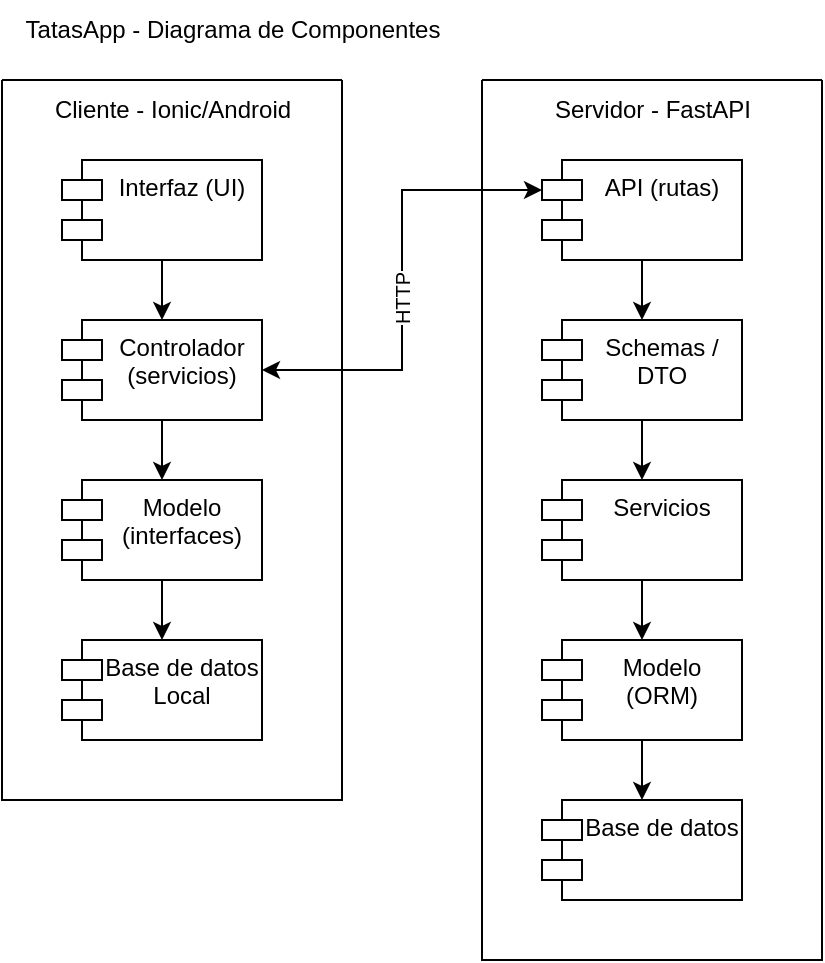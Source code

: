 <mxfile version="26.2.8">
  <diagram name="Página-1" id="aRBsKIMeUlun-SupgtHS">
    <mxGraphModel grid="1" page="1" gridSize="10" guides="1" tooltips="1" connect="1" arrows="1" fold="1" pageScale="1" pageWidth="827" pageHeight="1169" math="0" shadow="0">
      <root>
        <mxCell id="0" />
        <mxCell id="1" parent="0" />
        <mxCell id="hWvhuzEgCgVdA3fSKY0R-1" value="" style="swimlane;startSize=0;" vertex="1" parent="1">
          <mxGeometry x="40" y="40" width="170" height="360" as="geometry">
            <mxRectangle x="10" y="10" width="50" height="40" as="alternateBounds" />
          </mxGeometry>
        </mxCell>
        <mxCell id="hWvhuzEgCgVdA3fSKY0R-7" style="edgeStyle=orthogonalEdgeStyle;rounded=0;orthogonalLoop=1;jettySize=auto;html=1;" edge="1" parent="hWvhuzEgCgVdA3fSKY0R-1" source="hWvhuzEgCgVdA3fSKY0R-2" target="hWvhuzEgCgVdA3fSKY0R-3">
          <mxGeometry relative="1" as="geometry" />
        </mxCell>
        <mxCell id="hWvhuzEgCgVdA3fSKY0R-2" value="Interfaz (UI)" style="shape=module;align=left;spacingLeft=20;align=center;verticalAlign=top;whiteSpace=wrap;html=1;" vertex="1" parent="hWvhuzEgCgVdA3fSKY0R-1">
          <mxGeometry x="30" y="40" width="100" height="50" as="geometry" />
        </mxCell>
        <mxCell id="hWvhuzEgCgVdA3fSKY0R-8" style="edgeStyle=orthogonalEdgeStyle;rounded=0;orthogonalLoop=1;jettySize=auto;html=1;" edge="1" parent="hWvhuzEgCgVdA3fSKY0R-1" source="hWvhuzEgCgVdA3fSKY0R-3" target="hWvhuzEgCgVdA3fSKY0R-4">
          <mxGeometry relative="1" as="geometry" />
        </mxCell>
        <mxCell id="hWvhuzEgCgVdA3fSKY0R-3" value="Controlador (servicios)" style="shape=module;align=left;spacingLeft=20;align=center;verticalAlign=top;whiteSpace=wrap;html=1;" vertex="1" parent="hWvhuzEgCgVdA3fSKY0R-1">
          <mxGeometry x="30" y="120" width="100" height="50" as="geometry" />
        </mxCell>
        <mxCell id="UU4louOMB7K1SQvFf1eG-1" style="edgeStyle=orthogonalEdgeStyle;rounded=0;orthogonalLoop=1;jettySize=auto;html=1;entryX=0.5;entryY=0;entryDx=0;entryDy=0;" edge="1" parent="hWvhuzEgCgVdA3fSKY0R-1" source="hWvhuzEgCgVdA3fSKY0R-4" target="hWvhuzEgCgVdA3fSKY0R-6">
          <mxGeometry relative="1" as="geometry" />
        </mxCell>
        <mxCell id="hWvhuzEgCgVdA3fSKY0R-4" value="Modelo (interfaces)" style="shape=module;align=left;spacingLeft=20;align=center;verticalAlign=top;whiteSpace=wrap;html=1;" vertex="1" parent="hWvhuzEgCgVdA3fSKY0R-1">
          <mxGeometry x="30" y="200" width="100" height="50" as="geometry" />
        </mxCell>
        <mxCell id="hWvhuzEgCgVdA3fSKY0R-6" value="Base de datos Local" style="shape=module;align=left;spacingLeft=20;align=center;verticalAlign=top;whiteSpace=wrap;html=1;" vertex="1" parent="hWvhuzEgCgVdA3fSKY0R-1">
          <mxGeometry x="30" y="280" width="100" height="50" as="geometry" />
        </mxCell>
        <mxCell id="UU4louOMB7K1SQvFf1eG-7" value="Cliente - Ionic/Android" style="text;html=1;align=center;verticalAlign=middle;resizable=0;points=[];autosize=1;strokeColor=none;fillColor=none;" vertex="1" parent="hWvhuzEgCgVdA3fSKY0R-1">
          <mxGeometry x="15" width="140" height="30" as="geometry" />
        </mxCell>
        <mxCell id="hWvhuzEgCgVdA3fSKY0R-11" value="" style="swimlane;startSize=0;" vertex="1" parent="1">
          <mxGeometry x="280" y="40" width="170" height="440" as="geometry">
            <mxRectangle x="10" y="10" width="50" height="40" as="alternateBounds" />
          </mxGeometry>
        </mxCell>
        <mxCell id="UU4louOMB7K1SQvFf1eG-10" style="edgeStyle=orthogonalEdgeStyle;rounded=0;orthogonalLoop=1;jettySize=auto;html=1;entryX=0.5;entryY=0;entryDx=0;entryDy=0;" edge="1" parent="hWvhuzEgCgVdA3fSKY0R-11" source="hWvhuzEgCgVdA3fSKY0R-13" target="UU4louOMB7K1SQvFf1eG-9">
          <mxGeometry relative="1" as="geometry" />
        </mxCell>
        <mxCell id="hWvhuzEgCgVdA3fSKY0R-13" value="API (rutas)" style="shape=module;align=left;spacingLeft=20;align=center;verticalAlign=top;whiteSpace=wrap;html=1;" vertex="1" parent="hWvhuzEgCgVdA3fSKY0R-11">
          <mxGeometry x="30" y="40" width="100" height="50" as="geometry" />
        </mxCell>
        <mxCell id="hWvhuzEgCgVdA3fSKY0R-14" style="edgeStyle=orthogonalEdgeStyle;rounded=0;orthogonalLoop=1;jettySize=auto;html=1;" edge="1" parent="hWvhuzEgCgVdA3fSKY0R-11" source="hWvhuzEgCgVdA3fSKY0R-15" target="hWvhuzEgCgVdA3fSKY0R-17">
          <mxGeometry relative="1" as="geometry" />
        </mxCell>
        <mxCell id="hWvhuzEgCgVdA3fSKY0R-15" value="Servicios" style="shape=module;align=left;spacingLeft=20;align=center;verticalAlign=top;whiteSpace=wrap;html=1;" vertex="1" parent="hWvhuzEgCgVdA3fSKY0R-11">
          <mxGeometry x="30" y="200" width="100" height="50" as="geometry" />
        </mxCell>
        <mxCell id="hWvhuzEgCgVdA3fSKY0R-16" style="edgeStyle=orthogonalEdgeStyle;rounded=0;orthogonalLoop=1;jettySize=auto;html=1;entryX=0.5;entryY=0;entryDx=0;entryDy=0;" edge="1" parent="hWvhuzEgCgVdA3fSKY0R-11" source="hWvhuzEgCgVdA3fSKY0R-17" target="hWvhuzEgCgVdA3fSKY0R-19">
          <mxGeometry relative="1" as="geometry" />
        </mxCell>
        <mxCell id="hWvhuzEgCgVdA3fSKY0R-17" value="Modelo (ORM)" style="shape=module;align=left;spacingLeft=20;align=center;verticalAlign=top;whiteSpace=wrap;html=1;" vertex="1" parent="hWvhuzEgCgVdA3fSKY0R-11">
          <mxGeometry x="30" y="280" width="100" height="50" as="geometry" />
        </mxCell>
        <mxCell id="hWvhuzEgCgVdA3fSKY0R-19" value="Base de datos" style="shape=module;align=left;spacingLeft=20;align=center;verticalAlign=top;whiteSpace=wrap;html=1;" vertex="1" parent="hWvhuzEgCgVdA3fSKY0R-11">
          <mxGeometry x="30" y="360" width="100" height="50" as="geometry" />
        </mxCell>
        <mxCell id="UU4louOMB7K1SQvFf1eG-8" value="Servidor - FastAPI" style="text;html=1;align=center;verticalAlign=middle;resizable=0;points=[];autosize=1;strokeColor=none;fillColor=none;" vertex="1" parent="hWvhuzEgCgVdA3fSKY0R-11">
          <mxGeometry x="25" width="120" height="30" as="geometry" />
        </mxCell>
        <mxCell id="UU4louOMB7K1SQvFf1eG-11" style="edgeStyle=orthogonalEdgeStyle;rounded=0;orthogonalLoop=1;jettySize=auto;html=1;entryX=0.5;entryY=0;entryDx=0;entryDy=0;" edge="1" parent="hWvhuzEgCgVdA3fSKY0R-11" source="UU4louOMB7K1SQvFf1eG-9" target="hWvhuzEgCgVdA3fSKY0R-15">
          <mxGeometry relative="1" as="geometry" />
        </mxCell>
        <mxCell id="UU4louOMB7K1SQvFf1eG-9" value="Schemas / DTO" style="shape=module;align=left;spacingLeft=20;align=center;verticalAlign=top;whiteSpace=wrap;html=1;" vertex="1" parent="hWvhuzEgCgVdA3fSKY0R-11">
          <mxGeometry x="30" y="120" width="100" height="50" as="geometry" />
        </mxCell>
        <mxCell id="UU4louOMB7K1SQvFf1eG-4" value="" style="endArrow=classic;startArrow=classic;html=1;rounded=0;entryX=0;entryY=0;entryDx=0;entryDy=15;entryPerimeter=0;exitX=1;exitY=0.5;exitDx=0;exitDy=0;" edge="1" parent="1" source="hWvhuzEgCgVdA3fSKY0R-3" target="hWvhuzEgCgVdA3fSKY0R-13">
          <mxGeometry width="50" height="50" relative="1" as="geometry">
            <mxPoint x="590" y="210" as="sourcePoint" />
            <mxPoint x="640" y="160" as="targetPoint" />
            <Array as="points">
              <mxPoint x="240" y="185" />
              <mxPoint x="240" y="95" />
            </Array>
          </mxGeometry>
        </mxCell>
        <mxCell id="UU4louOMB7K1SQvFf1eG-5" value="&lt;div&gt;&lt;font style=&quot;font-size: 10px;&quot;&gt;HTTP&lt;/font&gt;&lt;/div&gt;" style="edgeLabel;html=1;align=center;verticalAlign=middle;resizable=0;points=[];rotation=-90;" connectable="0" vertex="1" parent="UU4louOMB7K1SQvFf1eG-4">
          <mxGeometry x="0.012" y="2" relative="1" as="geometry">
            <mxPoint x="2" y="11" as="offset" />
          </mxGeometry>
        </mxCell>
        <mxCell id="UU4louOMB7K1SQvFf1eG-6" value="TatasApp - Diagrama de Componentes" style="text;html=1;align=center;verticalAlign=middle;resizable=0;points=[];autosize=1;strokeColor=none;fillColor=none;" vertex="1" parent="1">
          <mxGeometry x="40" width="230" height="30" as="geometry" />
        </mxCell>
      </root>
    </mxGraphModel>
  </diagram>
</mxfile>
